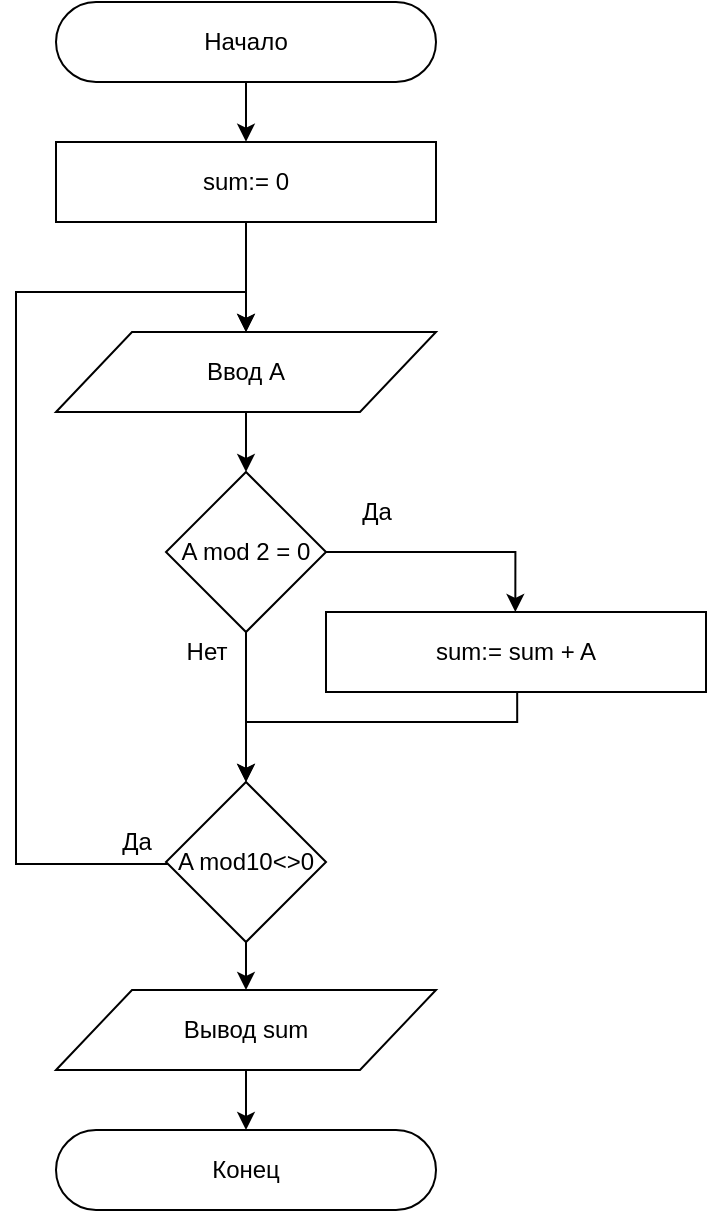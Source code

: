<mxfile version="12.4.2" type="device" pages="2"><diagram id="ti3CMf9r8g0Ifst4S7Rp" name="Page-1"><mxGraphModel dx="920" dy="785" grid="1" gridSize="10" guides="1" tooltips="1" connect="1" arrows="1" fold="1" page="1" pageScale="1" pageWidth="826" pageHeight="1169" math="0" shadow="0"><root><mxCell id="0"/><mxCell id="1" parent="0"/><mxCell id="k_xfk8ObjxEYjsdVRRlv-25" style="edgeStyle=orthogonalEdgeStyle;rounded=0;orthogonalLoop=1;jettySize=auto;html=1;entryX=0.5;entryY=0;entryDx=0;entryDy=0;" edge="1" source="k_xfk8ObjxEYjsdVRRlv-26" parent="1"><mxGeometry relative="1" as="geometry"><mxPoint x="575" y="109.857" as="targetPoint"/></mxGeometry></mxCell><mxCell id="k_xfk8ObjxEYjsdVRRlv-26" value="Начало" style="rounded=1;whiteSpace=wrap;html=1;arcSize=50;" vertex="1" parent="1"><mxGeometry x="480" y="40" width="190" height="40" as="geometry"/></mxCell><mxCell id="k_xfk8ObjxEYjsdVRRlv-27" style="edgeStyle=orthogonalEdgeStyle;rounded=0;orthogonalLoop=1;jettySize=auto;html=1;entryX=0.5;entryY=0;entryDx=0;entryDy=0;" edge="1" source="k_xfk8ObjxEYjsdVRRlv-28" target="k_xfk8ObjxEYjsdVRRlv-35" parent="1"><mxGeometry relative="1" as="geometry"><mxPoint x="574.667" y="179.833" as="targetPoint"/></mxGeometry></mxCell><mxCell id="k_xfk8ObjxEYjsdVRRlv-28" value="sum:= 0" style="rounded=0;whiteSpace=wrap;html=1;" vertex="1" parent="1"><mxGeometry x="480" y="110" width="190" height="40" as="geometry"/></mxCell><mxCell id="k_xfk8ObjxEYjsdVRRlv-34" style="edgeStyle=orthogonalEdgeStyle;rounded=0;orthogonalLoop=1;jettySize=auto;html=1;" edge="1" source="k_xfk8ObjxEYjsdVRRlv-35" target="k_xfk8ObjxEYjsdVRRlv-38" parent="1"><mxGeometry relative="1" as="geometry"/></mxCell><mxCell id="k_xfk8ObjxEYjsdVRRlv-35" value="Ввод A" style="shape=parallelogram;perimeter=parallelogramPerimeter;whiteSpace=wrap;html=1;" vertex="1" parent="1"><mxGeometry x="480" y="205" width="190" height="40" as="geometry"/></mxCell><mxCell id="k_xfk8ObjxEYjsdVRRlv-36" style="edgeStyle=orthogonalEdgeStyle;rounded=0;orthogonalLoop=1;jettySize=auto;html=1;entryX=0.5;entryY=0;entryDx=0;entryDy=0;" edge="1" source="k_xfk8ObjxEYjsdVRRlv-38" target="k_xfk8ObjxEYjsdVRRlv-46" parent="1"><mxGeometry relative="1" as="geometry"><mxPoint x="575" y="425" as="targetPoint"/></mxGeometry></mxCell><mxCell id="k_xfk8ObjxEYjsdVRRlv-37" style="edgeStyle=orthogonalEdgeStyle;rounded=0;orthogonalLoop=1;jettySize=auto;html=1;" edge="1" source="k_xfk8ObjxEYjsdVRRlv-38" parent="1"><mxGeometry relative="1" as="geometry"><mxPoint x="709.667" y="345.0" as="targetPoint"/><Array as="points"><mxPoint x="710" y="315"/></Array></mxGeometry></mxCell><mxCell id="k_xfk8ObjxEYjsdVRRlv-38" value="A mod 2 = 0" style="rhombus;whiteSpace=wrap;html=1;" vertex="1" parent="1"><mxGeometry x="535" y="275" width="80" height="80" as="geometry"/></mxCell><mxCell id="k_xfk8ObjxEYjsdVRRlv-39" value="Нет" style="text;html=1;align=center;verticalAlign=middle;resizable=0;points=[];;autosize=1;" vertex="1" parent="1"><mxGeometry x="535" y="355" width="40" height="20" as="geometry"/></mxCell><mxCell id="k_xfk8ObjxEYjsdVRRlv-40" style="edgeStyle=orthogonalEdgeStyle;rounded=0;orthogonalLoop=1;jettySize=auto;html=1;entryX=0.5;entryY=0;entryDx=0;entryDy=0;exitX=0.5;exitY=1;exitDx=0;exitDy=0;" edge="1" target="k_xfk8ObjxEYjsdVRRlv-46" parent="1"><mxGeometry relative="1" as="geometry"><mxPoint x="575" y="425" as="targetPoint"/><mxPoint x="710.588" y="384.706" as="sourcePoint"/><Array as="points"><mxPoint x="711" y="400"/><mxPoint x="575" y="400"/></Array></mxGeometry></mxCell><mxCell id="k_xfk8ObjxEYjsdVRRlv-41" value="sum:= sum + A" style="rounded=0;whiteSpace=wrap;html=1;" vertex="1" parent="1"><mxGeometry x="615" y="345" width="190" height="40" as="geometry"/></mxCell><mxCell id="k_xfk8ObjxEYjsdVRRlv-42" value="Да" style="text;html=1;align=center;verticalAlign=middle;resizable=0;points=[];;autosize=1;" vertex="1" parent="1"><mxGeometry x="625" y="285" width="30" height="20" as="geometry"/></mxCell><mxCell id="k_xfk8ObjxEYjsdVRRlv-43" style="edgeStyle=orthogonalEdgeStyle;rounded=0;orthogonalLoop=1;jettySize=auto;html=1;entryX=0.5;entryY=0;entryDx=0;entryDy=0;" edge="1" source="k_xfk8ObjxEYjsdVRRlv-44" target="k_xfk8ObjxEYjsdVRRlv-45" parent="1"><mxGeometry relative="1" as="geometry"/></mxCell><mxCell id="k_xfk8ObjxEYjsdVRRlv-44" value="Вывод sum" style="shape=parallelogram;perimeter=parallelogramPerimeter;whiteSpace=wrap;html=1;" vertex="1" parent="1"><mxGeometry x="480" y="534" width="190" height="40" as="geometry"/></mxCell><mxCell id="k_xfk8ObjxEYjsdVRRlv-45" value="Конец" style="rounded=1;whiteSpace=wrap;html=1;arcSize=50;" vertex="1" parent="1"><mxGeometry x="480" y="604" width="190" height="40" as="geometry"/></mxCell><mxCell id="k_xfk8ObjxEYjsdVRRlv-47" style="edgeStyle=orthogonalEdgeStyle;rounded=0;orthogonalLoop=1;jettySize=auto;html=1;entryX=0.5;entryY=0;entryDx=0;entryDy=0;" edge="1" parent="1" source="k_xfk8ObjxEYjsdVRRlv-46" target="k_xfk8ObjxEYjsdVRRlv-35"><mxGeometry relative="1" as="geometry"><Array as="points"><mxPoint x="460" y="471"/><mxPoint x="460" y="185"/><mxPoint x="575" y="185"/></Array></mxGeometry></mxCell><mxCell id="k_xfk8ObjxEYjsdVRRlv-49" style="edgeStyle=orthogonalEdgeStyle;rounded=0;orthogonalLoop=1;jettySize=auto;html=1;entryX=0.5;entryY=0;entryDx=0;entryDy=0;" edge="1" parent="1" source="k_xfk8ObjxEYjsdVRRlv-46" target="k_xfk8ObjxEYjsdVRRlv-44"><mxGeometry relative="1" as="geometry"/></mxCell><mxCell id="k_xfk8ObjxEYjsdVRRlv-46" value="&lt;span style=&quot;white-space: nowrap&quot;&gt;A mod10&amp;lt;&amp;gt;0&lt;/span&gt;" style="rhombus;whiteSpace=wrap;html=1;" vertex="1" parent="1"><mxGeometry x="535" y="430" width="80" height="80" as="geometry"/></mxCell><mxCell id="k_xfk8ObjxEYjsdVRRlv-48" value="Да" style="text;html=1;align=center;verticalAlign=middle;resizable=0;points=[];;autosize=1;" vertex="1" parent="1"><mxGeometry x="505" y="450" width="30" height="20" as="geometry"/></mxCell></root></mxGraphModel></diagram><diagram id="r0OOVzOVncy3M-DN07f5" name="Page-2"><mxGraphModel dx="782" dy="667" grid="1" gridSize="10" guides="1" tooltips="1" connect="1" arrows="1" fold="1" page="1" pageScale="1" pageWidth="826" pageHeight="1169" math="0" shadow="0"><root><mxCell id="sSzGnsXic_F9tz0Xs5fF-0"/><mxCell id="sSzGnsXic_F9tz0Xs5fF-1" parent="sSzGnsXic_F9tz0Xs5fF-0"/><mxCell id="sSzGnsXic_F9tz0Xs5fF-2" style="edgeStyle=orthogonalEdgeStyle;rounded=0;orthogonalLoop=1;jettySize=auto;html=1;entryX=0.5;entryY=0;entryDx=0;entryDy=0;" edge="1" parent="sSzGnsXic_F9tz0Xs5fF-1" source="sSzGnsXic_F9tz0Xs5fF-3"><mxGeometry relative="1" as="geometry"><mxPoint x="155" y="109.857" as="targetPoint"/></mxGeometry></mxCell><mxCell id="sSzGnsXic_F9tz0Xs5fF-3" value="Начало" style="rounded=1;whiteSpace=wrap;html=1;arcSize=50;" vertex="1" parent="sSzGnsXic_F9tz0Xs5fF-1"><mxGeometry x="60" y="40" width="190" height="40" as="geometry"/></mxCell><mxCell id="sSzGnsXic_F9tz0Xs5fF-4" style="edgeStyle=orthogonalEdgeStyle;rounded=0;orthogonalLoop=1;jettySize=auto;html=1;entryX=0.5;entryY=0;entryDx=0;entryDy=0;" edge="1" parent="sSzGnsXic_F9tz0Xs5fF-1" source="sSzGnsXic_F9tz0Xs5fF-5" target="sSzGnsXic_F9tz0Xs5fF-7"><mxGeometry relative="1" as="geometry"/></mxCell><mxCell id="sSzGnsXic_F9tz0Xs5fF-5" value="sum:= 0" style="rounded=0;whiteSpace=wrap;html=1;" vertex="1" parent="sSzGnsXic_F9tz0Xs5fF-1"><mxGeometry x="60" y="110" width="190" height="40" as="geometry"/></mxCell><mxCell id="sSzGnsXic_F9tz0Xs5fF-6" style="edgeStyle=orthogonalEdgeStyle;rounded=0;orthogonalLoop=1;jettySize=auto;html=1;entryX=0.5;entryY=0;entryDx=0;entryDy=0;" edge="1" parent="sSzGnsXic_F9tz0Xs5fF-1" source="sSzGnsXic_F9tz0Xs5fF-7" target="sSzGnsXic_F9tz0Xs5fF-12"><mxGeometry relative="1" as="geometry"/></mxCell><mxCell id="sSzGnsXic_F9tz0Xs5fF-7" value="1" style="shape=loopLimit;whiteSpace=wrap;html=1;" vertex="1" parent="sSzGnsXic_F9tz0Xs5fF-1"><mxGeometry x="60" y="180" width="190" height="40" as="geometry"/></mxCell><mxCell id="sSzGnsXic_F9tz0Xs5fF-8" style="edgeStyle=orthogonalEdgeStyle;rounded=0;orthogonalLoop=1;jettySize=auto;html=1;" edge="1" parent="sSzGnsXic_F9tz0Xs5fF-1" source="sSzGnsXic_F9tz0Xs5fF-9" target="sSzGnsXic_F9tz0Xs5fF-21"><mxGeometry relative="1" as="geometry"/></mxCell><mxCell id="sSzGnsXic_F9tz0Xs5fF-9" value="" style="shape=loopLimit;whiteSpace=wrap;html=1;rotation=-180;" vertex="1" parent="sSzGnsXic_F9tz0Xs5fF-1"><mxGeometry x="60" y="470" width="190" height="40" as="geometry"/></mxCell><mxCell id="sSzGnsXic_F9tz0Xs5fF-10" value="1&lt;br&gt;A mod 10 !== 0" style="text;html=1;align=center;verticalAlign=middle;resizable=0;points=[];;autosize=1;" vertex="1" parent="sSzGnsXic_F9tz0Xs5fF-1"><mxGeometry x="105" y="475" width="100" height="30" as="geometry"/></mxCell><mxCell id="sSzGnsXic_F9tz0Xs5fF-11" style="edgeStyle=orthogonalEdgeStyle;rounded=0;orthogonalLoop=1;jettySize=auto;html=1;" edge="1" parent="sSzGnsXic_F9tz0Xs5fF-1" source="sSzGnsXic_F9tz0Xs5fF-12" target="sSzGnsXic_F9tz0Xs5fF-15"><mxGeometry relative="1" as="geometry"/></mxCell><mxCell id="sSzGnsXic_F9tz0Xs5fF-12" value="Ввод A" style="shape=parallelogram;perimeter=parallelogramPerimeter;whiteSpace=wrap;html=1;" vertex="1" parent="sSzGnsXic_F9tz0Xs5fF-1"><mxGeometry x="60" y="250" width="190" height="40" as="geometry"/></mxCell><mxCell id="sSzGnsXic_F9tz0Xs5fF-13" style="edgeStyle=orthogonalEdgeStyle;rounded=0;orthogonalLoop=1;jettySize=auto;html=1;entryX=0.5;entryY=1;entryDx=0;entryDy=0;" edge="1" parent="sSzGnsXic_F9tz0Xs5fF-1" source="sSzGnsXic_F9tz0Xs5fF-15" target="sSzGnsXic_F9tz0Xs5fF-9"><mxGeometry relative="1" as="geometry"/></mxCell><mxCell id="sSzGnsXic_F9tz0Xs5fF-14" style="edgeStyle=orthogonalEdgeStyle;rounded=0;orthogonalLoop=1;jettySize=auto;html=1;" edge="1" parent="sSzGnsXic_F9tz0Xs5fF-1" source="sSzGnsXic_F9tz0Xs5fF-15" target="sSzGnsXic_F9tz0Xs5fF-18"><mxGeometry relative="1" as="geometry"><Array as="points"><mxPoint x="290" y="360"/></Array></mxGeometry></mxCell><mxCell id="sSzGnsXic_F9tz0Xs5fF-15" value="A mod 2 = 0" style="rhombus;whiteSpace=wrap;html=1;" vertex="1" parent="sSzGnsXic_F9tz0Xs5fF-1"><mxGeometry x="115" y="320" width="80" height="80" as="geometry"/></mxCell><mxCell id="sSzGnsXic_F9tz0Xs5fF-16" value="Нет" style="text;html=1;align=center;verticalAlign=middle;resizable=0;points=[];;autosize=1;" vertex="1" parent="sSzGnsXic_F9tz0Xs5fF-1"><mxGeometry x="115" y="400" width="40" height="20" as="geometry"/></mxCell><mxCell id="sSzGnsXic_F9tz0Xs5fF-17" style="edgeStyle=orthogonalEdgeStyle;rounded=0;orthogonalLoop=1;jettySize=auto;html=1;entryX=0.5;entryY=1;entryDx=0;entryDy=0;" edge="1" parent="sSzGnsXic_F9tz0Xs5fF-1" source="sSzGnsXic_F9tz0Xs5fF-18" target="sSzGnsXic_F9tz0Xs5fF-9"><mxGeometry relative="1" as="geometry"><mxPoint x="250" y="450" as="targetPoint"/></mxGeometry></mxCell><mxCell id="sSzGnsXic_F9tz0Xs5fF-18" value="sum:= sum + A" style="rounded=0;whiteSpace=wrap;html=1;" vertex="1" parent="sSzGnsXic_F9tz0Xs5fF-1"><mxGeometry x="195" y="390" width="190" height="40" as="geometry"/></mxCell><mxCell id="sSzGnsXic_F9tz0Xs5fF-19" value="Да" style="text;html=1;align=center;verticalAlign=middle;resizable=0;points=[];;autosize=1;" vertex="1" parent="sSzGnsXic_F9tz0Xs5fF-1"><mxGeometry x="205" y="330" width="30" height="20" as="geometry"/></mxCell><mxCell id="sSzGnsXic_F9tz0Xs5fF-20" style="edgeStyle=orthogonalEdgeStyle;rounded=0;orthogonalLoop=1;jettySize=auto;html=1;entryX=0.5;entryY=0;entryDx=0;entryDy=0;" edge="1" parent="sSzGnsXic_F9tz0Xs5fF-1" source="sSzGnsXic_F9tz0Xs5fF-21" target="sSzGnsXic_F9tz0Xs5fF-22"><mxGeometry relative="1" as="geometry"/></mxCell><mxCell id="sSzGnsXic_F9tz0Xs5fF-21" value="Вывод sum" style="shape=parallelogram;perimeter=parallelogramPerimeter;whiteSpace=wrap;html=1;" vertex="1" parent="sSzGnsXic_F9tz0Xs5fF-1"><mxGeometry x="60" y="540" width="190" height="40" as="geometry"/></mxCell><mxCell id="sSzGnsXic_F9tz0Xs5fF-22" value="Конец" style="rounded=1;whiteSpace=wrap;html=1;arcSize=50;" vertex="1" parent="sSzGnsXic_F9tz0Xs5fF-1"><mxGeometry x="60" y="610" width="190" height="40" as="geometry"/></mxCell></root></mxGraphModel></diagram></mxfile>